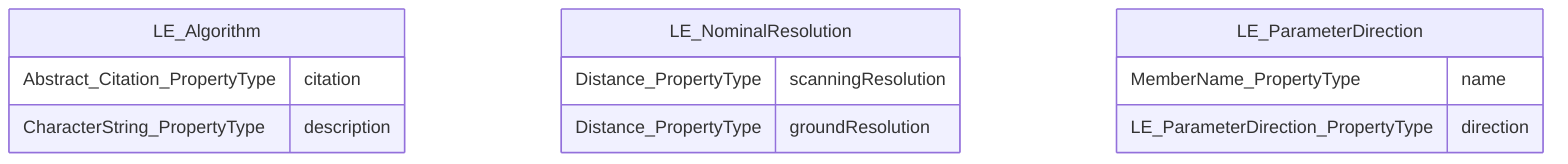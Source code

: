 erDiagram
    %% use this link to find the standard
    %%https://schemas.isotc211.org/19115/-3/mrl/2.0/
    %% https://schemas.isotc211.org/19115/-3/mrl/2.0/mrl/#element_LE_Algorithm
    LE_Algorithm {
        Abstract_Citation_PropertyType citation
        CharacterString_PropertyType description
    }
    %% https://schemas.isotc211.org/19115/-3/mrl/2.0/mrl/#element_LE_NominalResolution
    LE_NominalResolution {
        Distance_PropertyType scanningResolution
        Distance_PropertyType groundResolution
    }
    %% https://schemas.isotc211.org/19115/-3/mrl/2.0/mrl/#element_LE_NominalResolution
    LE_ParameterDirection {
        MemberName_PropertyType name
        LE_ParameterDirection_PropertyType direction
    }